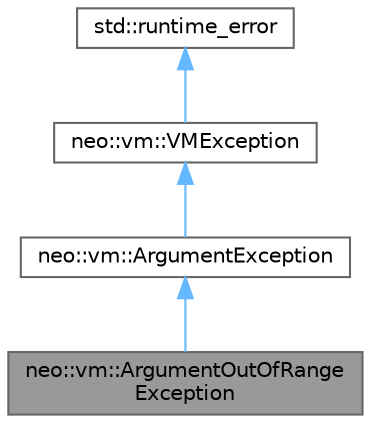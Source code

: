 digraph "neo::vm::ArgumentOutOfRangeException"
{
 // LATEX_PDF_SIZE
  bgcolor="transparent";
  edge [fontname=Helvetica,fontsize=10,labelfontname=Helvetica,labelfontsize=10];
  node [fontname=Helvetica,fontsize=10,shape=box,height=0.2,width=0.4];
  Node1 [id="Node000001",label="neo::vm::ArgumentOutOfRange\lException",height=0.2,width=0.4,color="gray40", fillcolor="grey60", style="filled", fontcolor="black",tooltip="Exception thrown when an argument is out of range."];
  Node2 -> Node1 [id="edge4_Node000001_Node000002",dir="back",color="steelblue1",style="solid",tooltip=" "];
  Node2 [id="Node000002",label="neo::vm::ArgumentException",height=0.2,width=0.4,color="gray40", fillcolor="white", style="filled",URL="$classneo_1_1vm_1_1_argument_exception.html",tooltip="Exception thrown when an argument is invalid."];
  Node3 -> Node2 [id="edge5_Node000002_Node000003",dir="back",color="steelblue1",style="solid",tooltip=" "];
  Node3 [id="Node000003",label="neo::vm::VMException",height=0.2,width=0.4,color="gray40", fillcolor="white", style="filled",URL="$classneo_1_1vm_1_1_v_m_exception.html",tooltip="Base class for all VM exceptions."];
  Node4 -> Node3 [id="edge6_Node000003_Node000004",dir="back",color="steelblue1",style="solid",tooltip=" "];
  Node4 [id="Node000004",label="std::runtime_error",height=0.2,width=0.4,color="gray40", fillcolor="white", style="filled",tooltip=" "];
}
